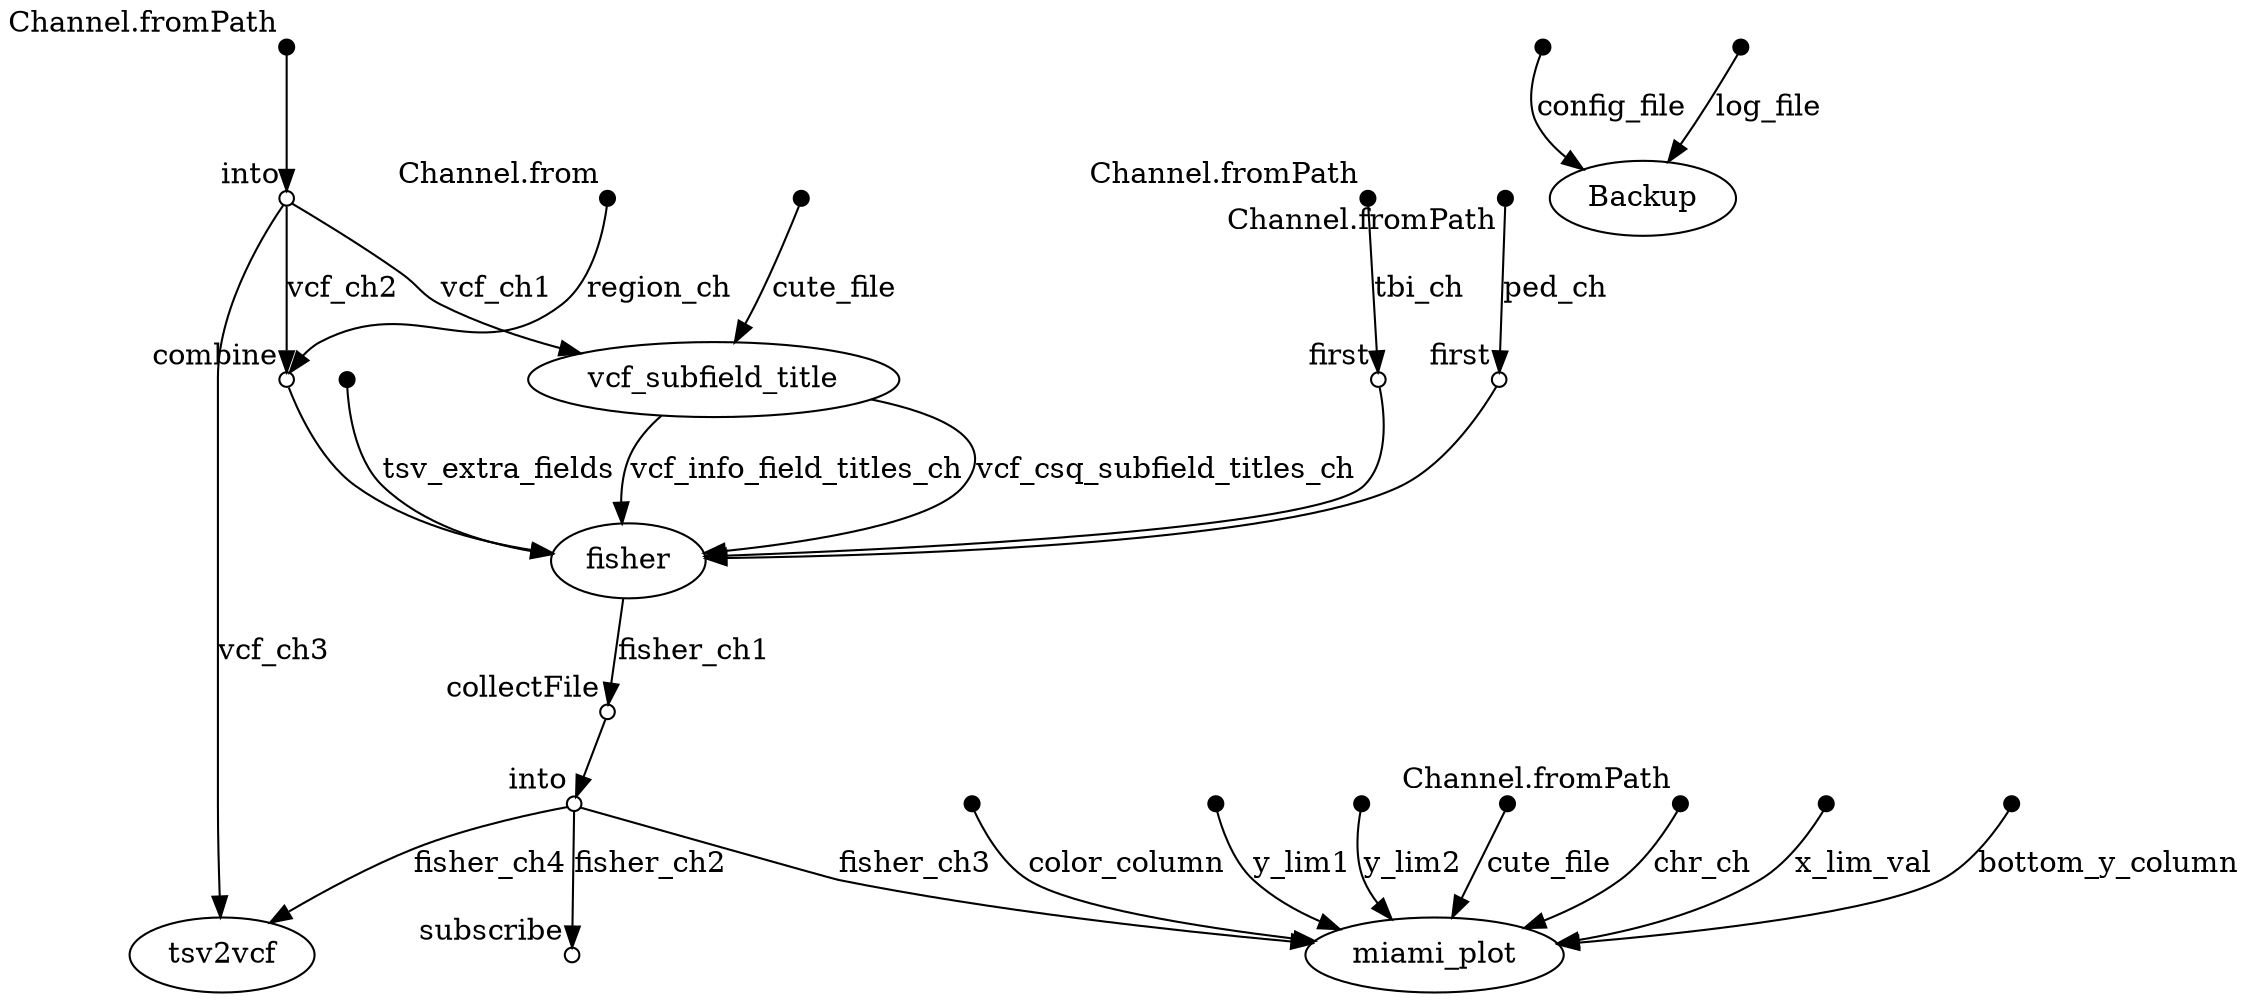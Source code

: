 digraph "dag" {
p0 [shape=point,label="",fixedsize=true,width=0.1,xlabel="Channel.fromPath"];
p1 [shape=circle,label="",fixedsize=true,width=0.1,xlabel="into"];
p0 -> p1;

p1 [shape=circle,label="",fixedsize=true,width=0.1,xlabel="into"];
p8 [label="vcf_subfield_title"];
p1 -> p8 [label="vcf_ch1"];

p1 [shape=circle,label="",fixedsize=true,width=0.1,xlabel="into"];
p24 [label="tsv2vcf"];
p1 -> p24 [label="vcf_ch3"];

p1 [shape=circle,label="",fixedsize=true,width=0.1,xlabel="into"];
p9 [shape=circle,label="",fixedsize=true,width=0.1,xlabel="combine"];
p1 -> p9 [label="vcf_ch2"];

p2 [shape=point,label="",fixedsize=true,width=0.1,xlabel="Channel.fromPath"];
p11 [shape=circle,label="",fixedsize=true,width=0.1,xlabel="first"];
p2 -> p11 [label="tbi_ch"];

p3 [shape=point,label="",fixedsize=true,width=0.1,xlabel="Channel.fromPath"];
p10 [shape=circle,label="",fixedsize=true,width=0.1,xlabel="first"];
p3 -> p10 [label="ped_ch"];

p4 [shape=point,label="",fixedsize=true,width=0.1,xlabel="Channel.fromPath"];
p23 [label="miami_plot"];
p4 -> p23 [label="chr_ch"];

p5 [shape=point,label="",fixedsize=true,width=0.1,xlabel="Channel.from"];
p9 [shape=circle,label="",fixedsize=true,width=0.1,xlabel="combine"];
p5 -> p9 [label="region_ch"];

p7 [shape=point,label="",fixedsize=true,width=0.1];
p8 [label="vcf_subfield_title"];
p7 -> p8 [label="cute_file"];

p8 [label="vcf_subfield_title"];
p13 [label="fisher"];
p8 -> p13 [label="vcf_info_field_titles_ch"];

p8 [label="vcf_subfield_title"];
p13 [label="fisher"];
p8 -> p13 [label="vcf_csq_subfield_titles_ch"];

p9 [shape=circle,label="",fixedsize=true,width=0.1,xlabel="combine"];
p13 [label="fisher"];
p9 -> p13;

p10 [shape=circle,label="",fixedsize=true,width=0.1,xlabel="first"];
p13 [label="fisher"];
p10 -> p13;

p11 [shape=circle,label="",fixedsize=true,width=0.1,xlabel="first"];
p13 [label="fisher"];
p11 -> p13;

p12 [shape=point,label="",fixedsize=true,width=0.1];
p13 [label="fisher"];
p12 -> p13 [label="tsv_extra_fields"];

p13 [label="fisher"];
p14 [shape=circle,label="",fixedsize=true,width=0.1,xlabel="collectFile"];
p13 -> p14 [label="fisher_ch1"];

p14 [shape=circle,label="",fixedsize=true,width=0.1,xlabel="collectFile"];
p15 [shape=circle,label="",fixedsize=true,width=0.1,xlabel="into"];
p14 -> p15;

p15 [shape=circle,label="",fixedsize=true,width=0.1,xlabel="into"];
p24 [label="tsv2vcf"];
p15 -> p24 [label="fisher_ch4"];

p15 [shape=circle,label="",fixedsize=true,width=0.1,xlabel="into"];
p23 [label="miami_plot"];
p15 -> p23 [label="fisher_ch3"];

p15 [shape=circle,label="",fixedsize=true,width=0.1,xlabel="into"];
p16 [shape=circle,label="",fixedsize=true,width=0.1,xlabel="subscribe"];
p15 -> p16 [label="fisher_ch2"];

p17 [shape=point,label="",fixedsize=true,width=0.1];
p23 [label="miami_plot"];
p17 -> p23 [label="x_lim_val"];

p18 [shape=point,label="",fixedsize=true,width=0.1];
p23 [label="miami_plot"];
p18 -> p23 [label="bottom_y_column"];

p19 [shape=point,label="",fixedsize=true,width=0.1];
p23 [label="miami_plot"];
p19 -> p23 [label="color_column"];

p20 [shape=point,label="",fixedsize=true,width=0.1];
p23 [label="miami_plot"];
p20 -> p23 [label="y_lim1"];

p21 [shape=point,label="",fixedsize=true,width=0.1];
p23 [label="miami_plot"];
p21 -> p23 [label="y_lim2"];

p22 [shape=point,label="",fixedsize=true,width=0.1];
p23 [label="miami_plot"];
p22 -> p23 [label="cute_file"];

p25 [shape=point,label="",fixedsize=true,width=0.1];
p27 [label="Backup"];
p25 -> p27 [label="config_file"];

p26 [shape=point,label="",fixedsize=true,width=0.1];
p27 [label="Backup"];
p26 -> p27 [label="log_file"];

}
